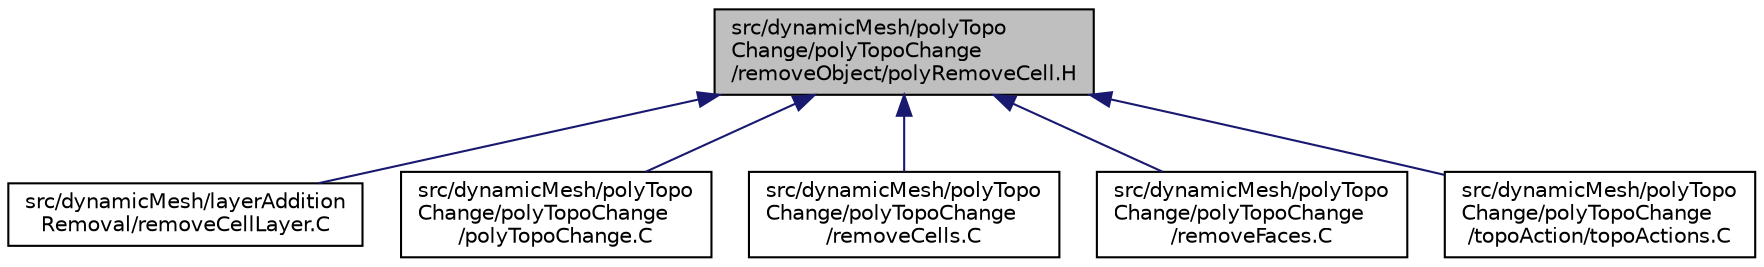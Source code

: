 digraph "src/dynamicMesh/polyTopoChange/polyTopoChange/removeObject/polyRemoveCell.H"
{
  bgcolor="transparent";
  edge [fontname="Helvetica",fontsize="10",labelfontname="Helvetica",labelfontsize="10"];
  node [fontname="Helvetica",fontsize="10",shape=record];
  Node55 [label="src/dynamicMesh/polyTopo\lChange/polyTopoChange\l/removeObject/polyRemoveCell.H",height=0.2,width=0.4,color="black", fillcolor="grey75", style="filled", fontcolor="black"];
  Node55 -> Node56 [dir="back",color="midnightblue",fontsize="10",style="solid",fontname="Helvetica"];
  Node56 [label="src/dynamicMesh/layerAddition\lRemoval/removeCellLayer.C",height=0.2,width=0.4,color="black",URL="$a00452.html"];
  Node55 -> Node57 [dir="back",color="midnightblue",fontsize="10",style="solid",fontname="Helvetica"];
  Node57 [label="src/dynamicMesh/polyTopo\lChange/polyTopoChange\l/polyTopoChange.C",height=0.2,width=0.4,color="black",URL="$a00788.html"];
  Node55 -> Node58 [dir="back",color="midnightblue",fontsize="10",style="solid",fontname="Helvetica"];
  Node58 [label="src/dynamicMesh/polyTopo\lChange/polyTopoChange\l/removeCells.C",height=0.2,width=0.4,color="black",URL="$a00818.html"];
  Node55 -> Node59 [dir="back",color="midnightblue",fontsize="10",style="solid",fontname="Helvetica"];
  Node59 [label="src/dynamicMesh/polyTopo\lChange/polyTopoChange\l/removeFaces.C",height=0.2,width=0.4,color="black",URL="$a41531.html"];
  Node55 -> Node60 [dir="back",color="midnightblue",fontsize="10",style="solid",fontname="Helvetica"];
  Node60 [label="src/dynamicMesh/polyTopo\lChange/polyTopoChange\l/topoAction/topoActions.C",height=0.2,width=0.4,color="black",URL="$a00854.html"];
}
